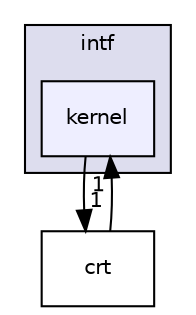 digraph "gos/code/intf/kernel" {
  compound=true
  node [ fontsize="10", fontname="Helvetica"];
  edge [ labelfontsize="10", labelfontname="Helvetica"];
  subgraph clusterdir_7cfd3f5206138927fc05cd40aea58664 {
    graph [ bgcolor="#ddddee", pencolor="black", label="intf" fontname="Helvetica", fontsize="10", URL="dir_7cfd3f5206138927fc05cd40aea58664.html"]
  dir_0233dff05e1f363759454728986c035f [shape=box, label="kernel", style="filled", fillcolor="#eeeeff", pencolor="black", URL="dir_0233dff05e1f363759454728986c035f.html"];
  }
  dir_582bfaf57991847c1e2cab9bb85e066a [shape=box label="crt" URL="dir_582bfaf57991847c1e2cab9bb85e066a.html"];
  dir_582bfaf57991847c1e2cab9bb85e066a->dir_0233dff05e1f363759454728986c035f [headlabel="1", labeldistance=1.5 headhref="dir_000007_000008.html"];
  dir_0233dff05e1f363759454728986c035f->dir_582bfaf57991847c1e2cab9bb85e066a [headlabel="1", labeldistance=1.5 headhref="dir_000008_000007.html"];
}
